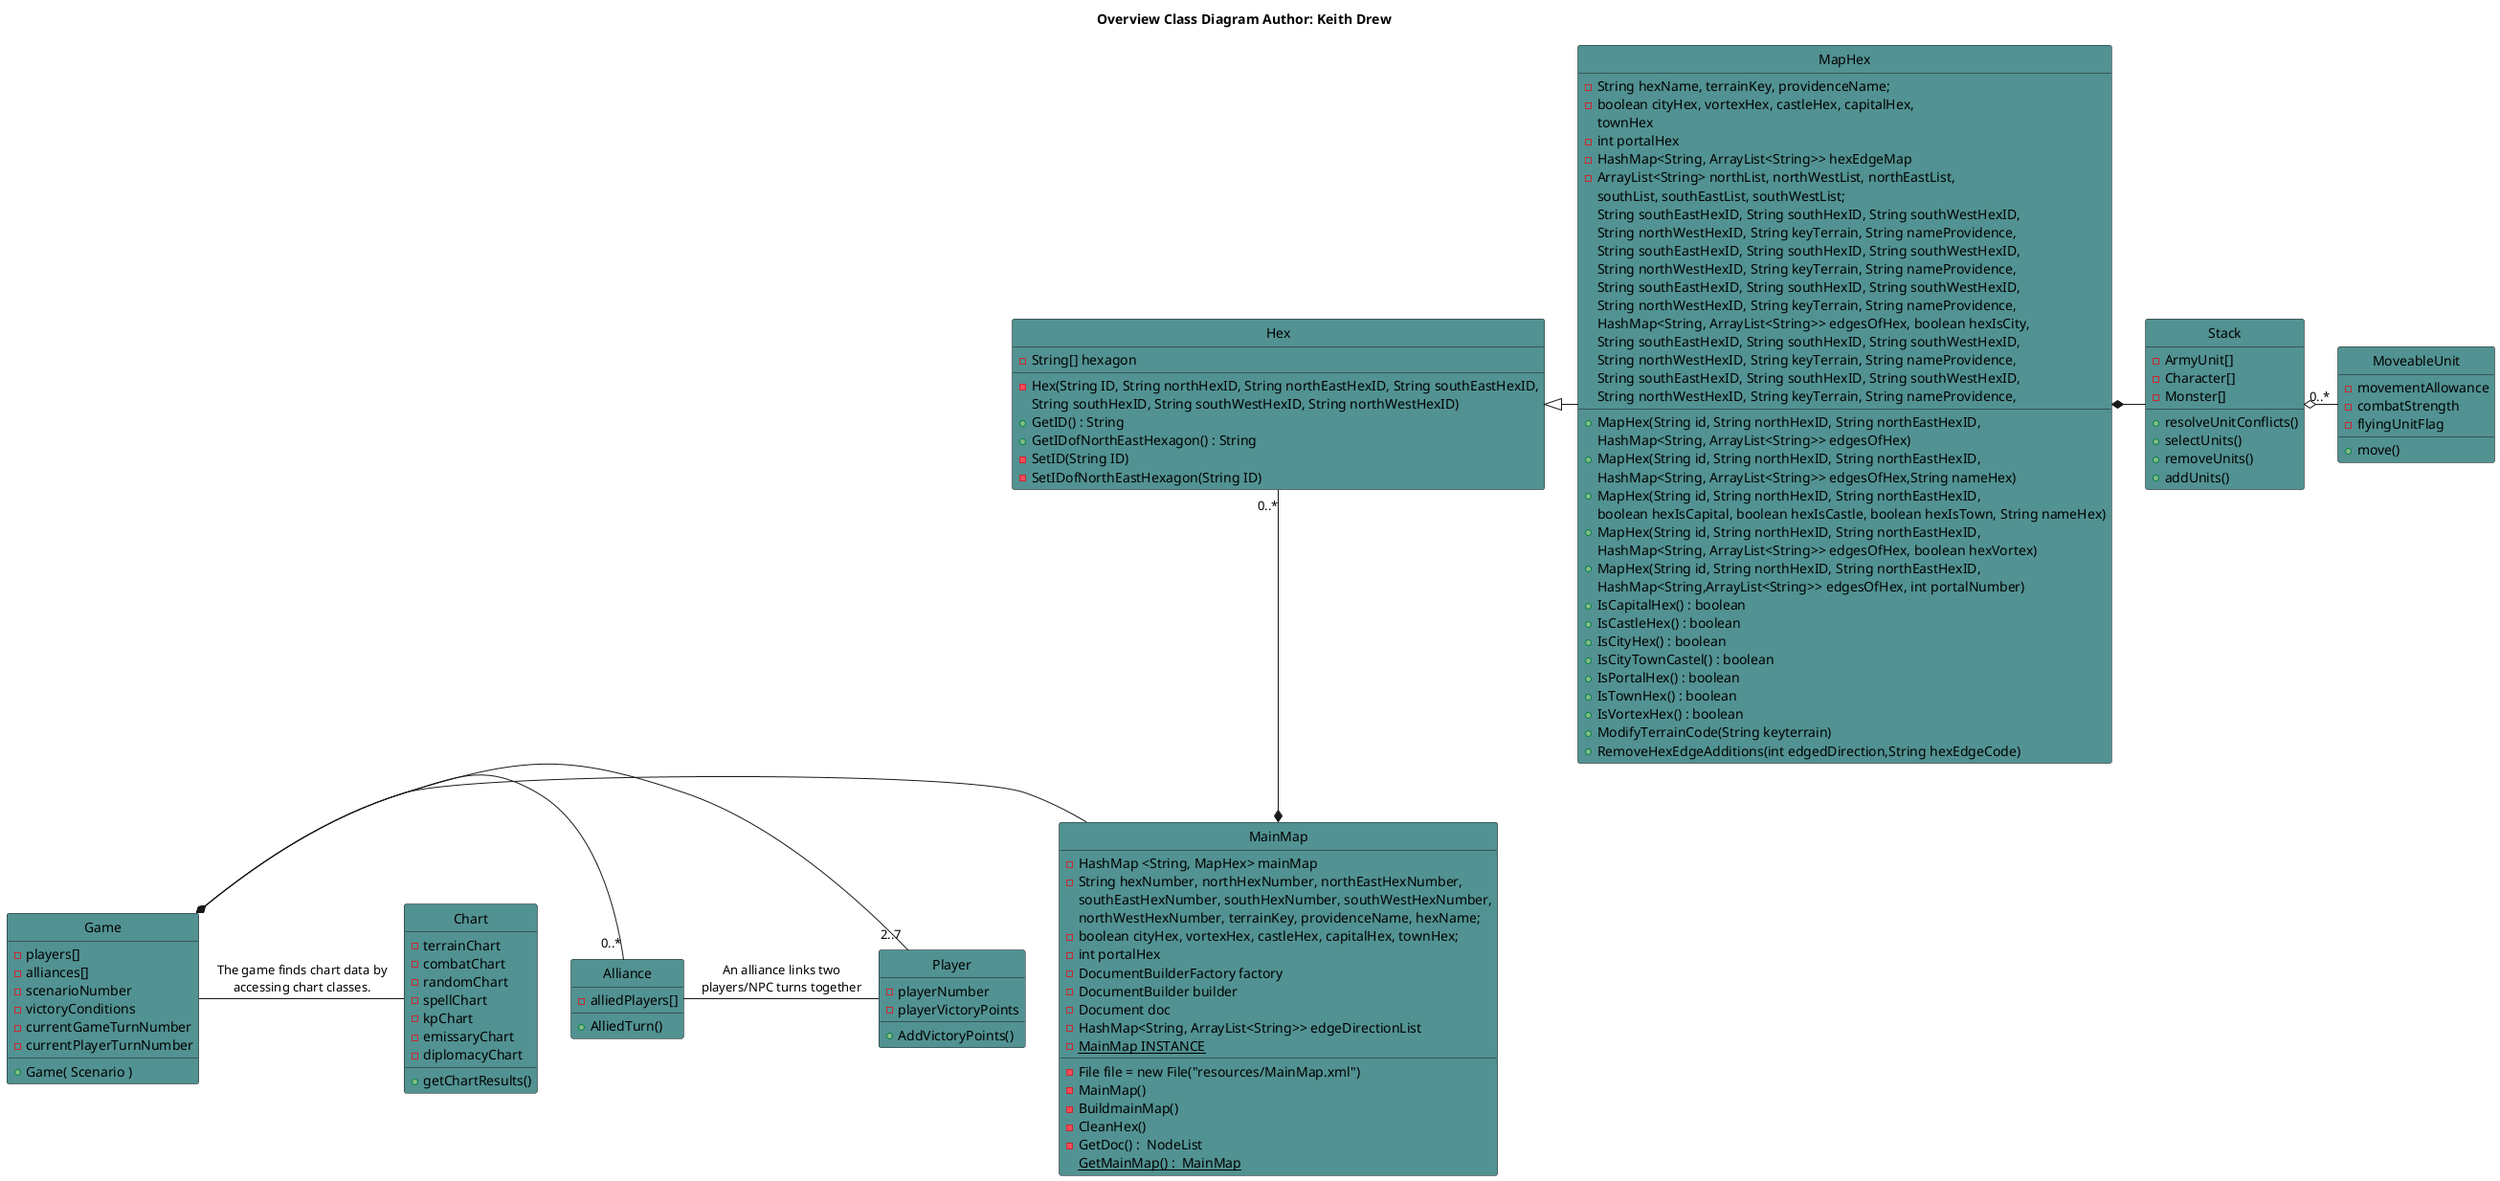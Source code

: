 @startuml
hide circle
title <b>Overview Class Diagram<b> Author: Keith Drew

Game *- MainMap
Game *- "2..7" Player
Game *- "0..*" Alliance 
Game - Chart : The game finds chart data by\naccessing chart classes.
Alliance - Player : An alliance links two\nplayers/NPC turns together
Hex "0..*" -down-* MainMap
Hex <|-right- MapHex
Stack -left-* MapHex
MoveableUnit "0..*" -left-o Stack

class Game #529292 {
-players[]
-alliances[]
-scenarioNumber
-victoryConditions
-currentGameTurnNumber
-currentPlayerTurnNumber
+Game( Scenario )
}

class MainMap #529292 {
 -HashMap <String, MapHex> mainMap
 -String hexNumber, northHexNumber, northEastHexNumber, 
            southEastHexNumber, southHexNumber, southWestHexNumber,
            northWestHexNumber, terrainKey, providenceName, hexName;
 -boolean cityHex, vortexHex, castleHex, capitalHex, townHex;
-int portalHex
 -DocumentBuilderFactory factory
 -DocumentBuilder builder
 -Document doc
 -File file = new File("resources/MainMap.xml")
 -HashMap<String, ArrayList<String>> edgeDirectionList
-{static}MainMap INSTANCE
-MainMap()
-BuildmainMap()
-CleanHex()
-GetDoc() :  NodeList
{static} GetMainMap() :  MainMap
}

class Player #529292 {
-playerNumber
-playerVictoryPoints
+AddVictoryPoints()
}

class Alliance #529292 {
-alliedPlayers[]
+AlliedTurn()
}

class Hex #529292 {
-String[] hexagon
-Hex(String ID, String northHexID, String northEastHexID, String southEastHexID, 
          String southHexID, String southWestHexID, String northWestHexID)
+GetID() : String
+GetIDofNorthEastHexagon() : String 
-SetID(String ID)
-SetIDofNorthEastHexagon(String ID)
}

class MapHex #529292 {
-String hexName, terrainKey, providenceName;
-boolean cityHex, vortexHex, castleHex, capitalHex, 
townHex
-int portalHex
-HashMap<String, ArrayList<String>> hexEdgeMap
-ArrayList<String> northList, northWestList, northEastList, 
southList, southEastList, southWestList;
+MapHex(String id, String northHexID, String northEastHexID, 
                  String southEastHexID, String southHexID, String southWestHexID, 
                  String northWestHexID, String keyTerrain, String nameProvidence,
                  HashMap<String, ArrayList<String>> edgesOfHex)
+MapHex(String id, String northHexID, String northEastHexID, 
                  String southEastHexID, String southHexID, String southWestHexID, 
                  String northWestHexID, String keyTerrain, String nameProvidence, 
                  HashMap<String, ArrayList<String>> edgesOfHex,String nameHex)
+MapHex(String id, String northHexID, String northEastHexID, 
                  String southEastHexID, String southHexID, String southWestHexID, 
                  String northWestHexID, String keyTerrain, String nameProvidence, 
                  HashMap<String, ArrayList<String>> edgesOfHex, boolean hexIsCity, 
                  boolean hexIsCapital, boolean hexIsCastle, boolean hexIsTown, String nameHex)
+MapHex(String id, String northHexID, String northEastHexID, 
                  String southEastHexID, String southHexID, String southWestHexID, 
                  String northWestHexID, String keyTerrain, String nameProvidence, 
                  HashMap<String, ArrayList<String>> edgesOfHex, boolean hexVortex)
+MapHex(String id, String northHexID, String northEastHexID, 
                  String southEastHexID, String southHexID, String southWestHexID, 
                  String northWestHexID, String keyTerrain, String nameProvidence, 
                  HashMap<String,ArrayList<String>> edgesOfHex, int portalNumber)
+IsCapitalHex() : boolean
+IsCastleHex() : boolean
+IsCityHex() : boolean
+IsCityTownCastel() : boolean
+IsPortalHex() : boolean
+IsTownHex() : boolean 
+IsVortexHex() : boolean 
+ModifyTerrainCode(String keyterrain)
+RemoveHexEdgeAdditions(int edgedDirection,String hexEdgeCode)
}

class Stack #529292 {
-ArmyUnit[]
-Character[]
-Monster[]
+resolveUnitConflicts()
+selectUnits()
+removeUnits()
+addUnits()
}

class MoveableUnit #529292 {
-movementAllowance
-combatStrength
-flyingUnitFlag
+move()
}


class Chart #529292 {
-terrainChart
-combatChart
-randomChart
-spellChart
-kpChart
-emissaryChart
-diplomacyChart
+getChartResults()
}
@enduml